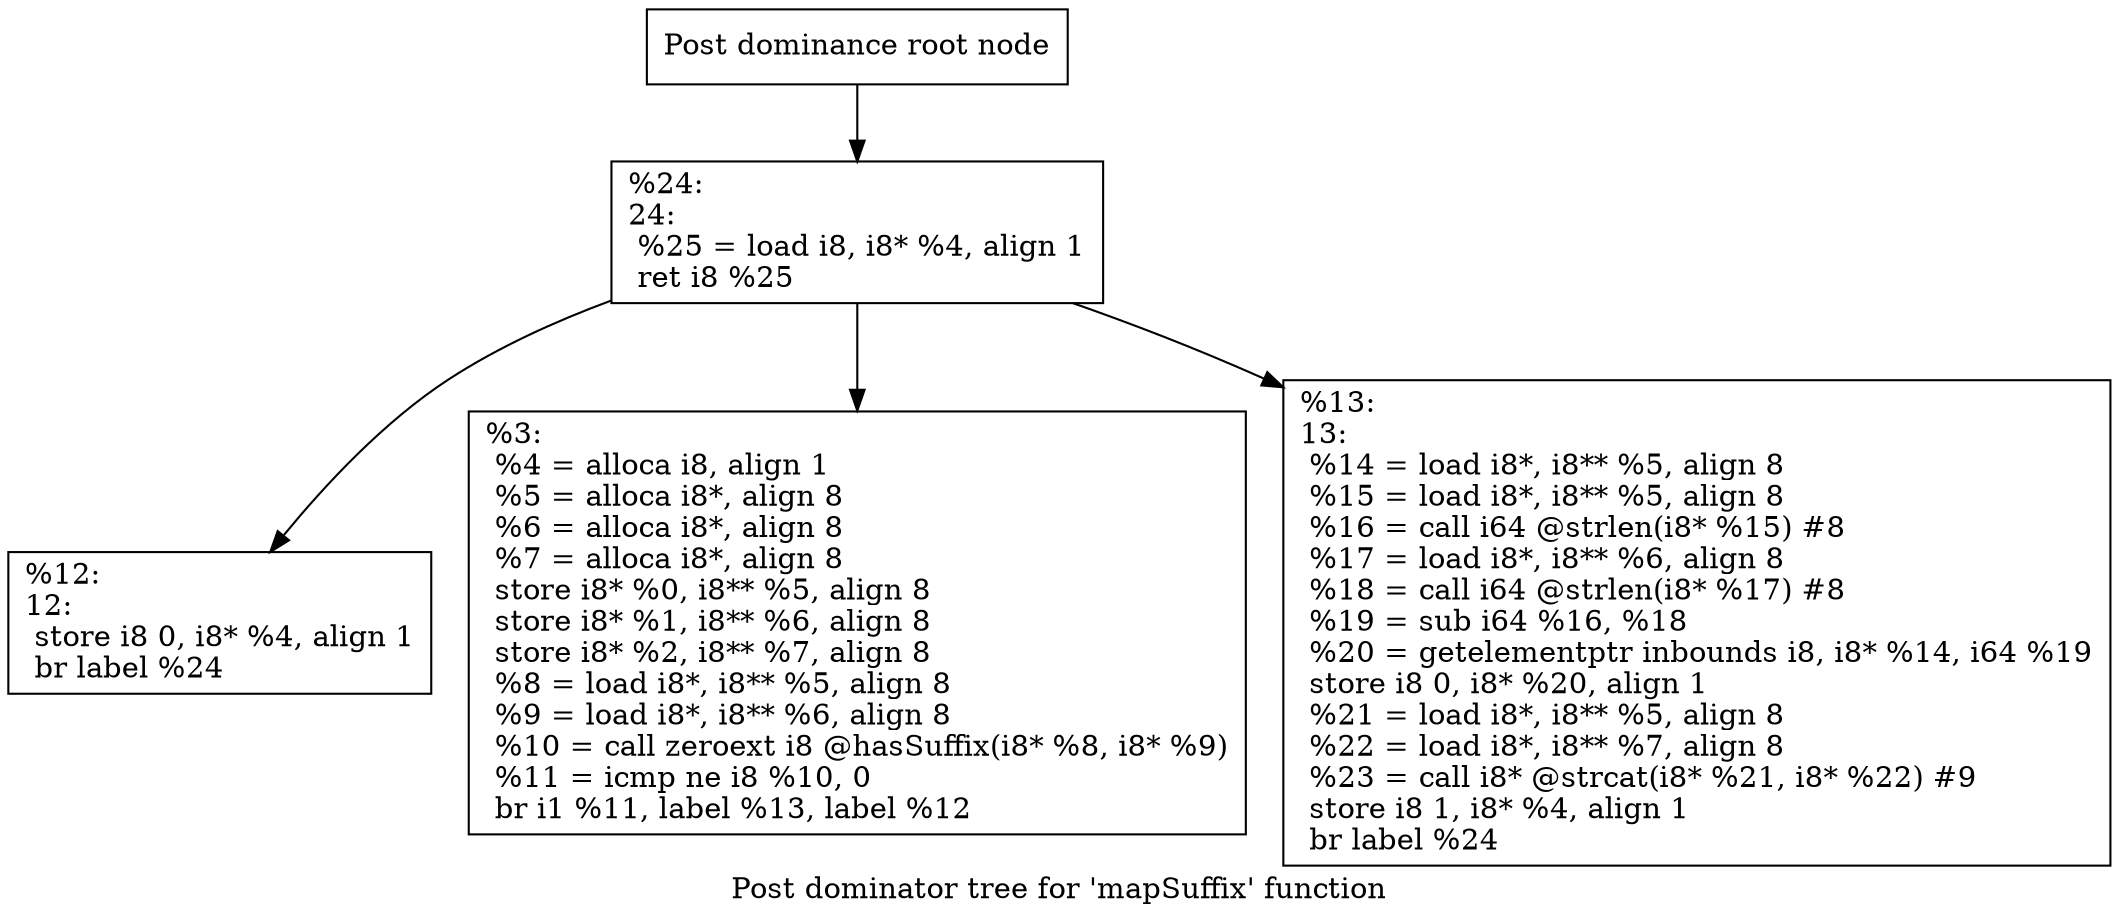 digraph "Post dominator tree for 'mapSuffix' function" {
	label="Post dominator tree for 'mapSuffix' function";

	Node0x137d360 [shape=record,label="{Post dominance root node}"];
	Node0x137d360 -> Node0x14dd0a0;
	Node0x14dd0a0 [shape=record,label="{%24:\l24:                                               \l  %25 = load i8, i8* %4, align 1\l  ret i8 %25\l}"];
	Node0x14dd0a0 -> Node0x1529180;
	Node0x14dd0a0 -> Node0x15eeb10;
	Node0x14dd0a0 -> Node0x15e4da0;
	Node0x1529180 [shape=record,label="{%12:\l12:                                               \l  store i8 0, i8* %4, align 1\l  br label %24\l}"];
	Node0x15eeb10 [shape=record,label="{%3:\l  %4 = alloca i8, align 1\l  %5 = alloca i8*, align 8\l  %6 = alloca i8*, align 8\l  %7 = alloca i8*, align 8\l  store i8* %0, i8** %5, align 8\l  store i8* %1, i8** %6, align 8\l  store i8* %2, i8** %7, align 8\l  %8 = load i8*, i8** %5, align 8\l  %9 = load i8*, i8** %6, align 8\l  %10 = call zeroext i8 @hasSuffix(i8* %8, i8* %9)\l  %11 = icmp ne i8 %10, 0\l  br i1 %11, label %13, label %12\l}"];
	Node0x15e4da0 [shape=record,label="{%13:\l13:                                               \l  %14 = load i8*, i8** %5, align 8\l  %15 = load i8*, i8** %5, align 8\l  %16 = call i64 @strlen(i8* %15) #8\l  %17 = load i8*, i8** %6, align 8\l  %18 = call i64 @strlen(i8* %17) #8\l  %19 = sub i64 %16, %18\l  %20 = getelementptr inbounds i8, i8* %14, i64 %19\l  store i8 0, i8* %20, align 1\l  %21 = load i8*, i8** %5, align 8\l  %22 = load i8*, i8** %7, align 8\l  %23 = call i8* @strcat(i8* %21, i8* %22) #9\l  store i8 1, i8* %4, align 1\l  br label %24\l}"];
}
